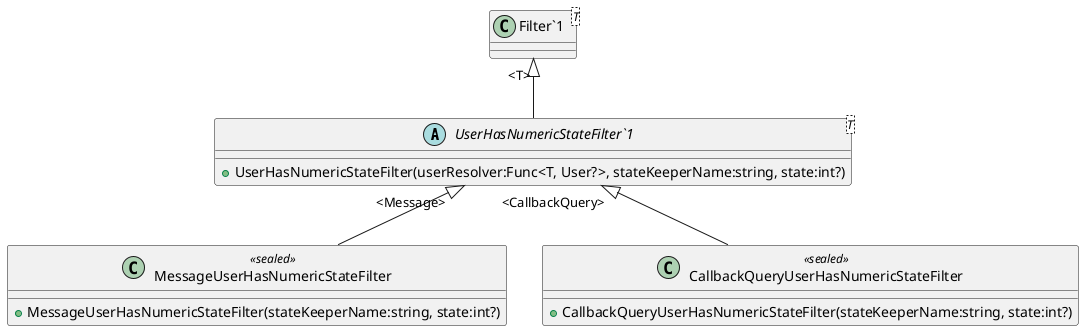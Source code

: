 @startuml
abstract class "UserHasNumericStateFilter`1"<T> {
    + UserHasNumericStateFilter(userResolver:Func<T, User?>, stateKeeperName:string, state:int?)
}
class MessageUserHasNumericStateFilter <<sealed>> {
    + MessageUserHasNumericStateFilter(stateKeeperName:string, state:int?)
}
class CallbackQueryUserHasNumericStateFilter <<sealed>> {
    + CallbackQueryUserHasNumericStateFilter(stateKeeperName:string, state:int?)
}
class "Filter`1"<T> {
}
"Filter`1" "<T>" <|-- "UserHasNumericStateFilter`1"
"UserHasNumericStateFilter`1" "<Message>" <|-- MessageUserHasNumericStateFilter
"UserHasNumericStateFilter`1" "<CallbackQuery>" <|-- CallbackQueryUserHasNumericStateFilter
@enduml
